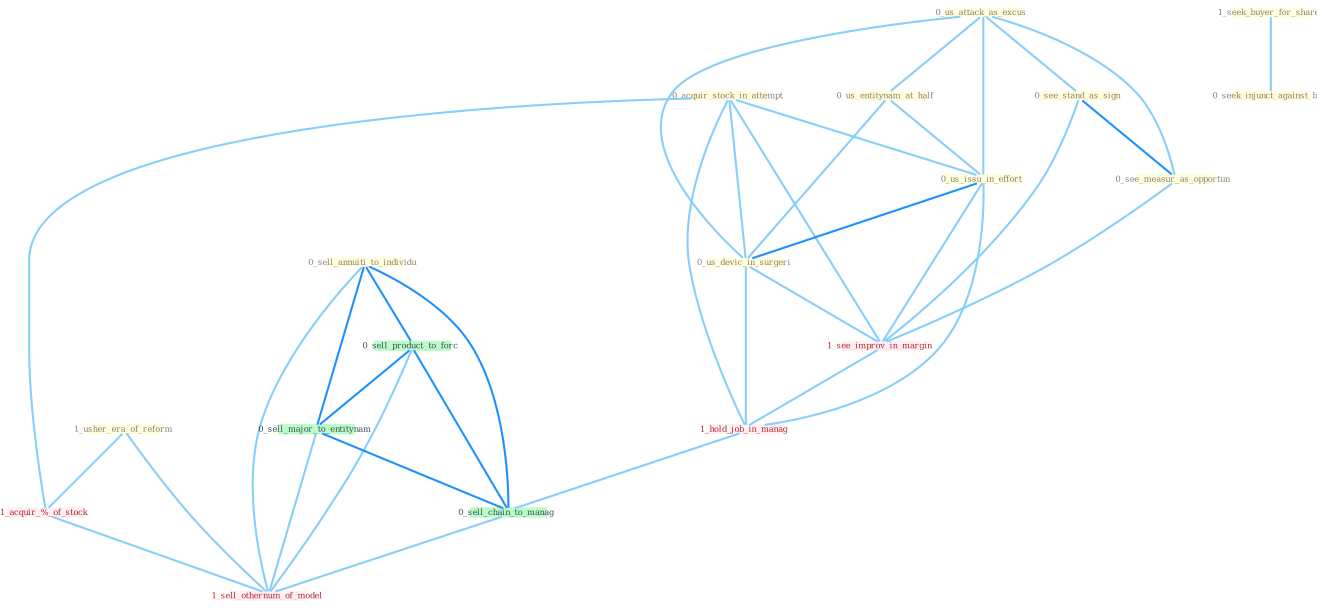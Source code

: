 Graph G{ 
    node
    [shape=polygon,style=filled,width=.5,height=.06,color="#BDFCC9",fixedsize=true,fontsize=4,
    fontcolor="#2f4f4f"];
    {node
    [color="#ffffe0", fontcolor="#8b7d6b"] "0_acquir_stock_in_attempt " "1_seek_buyer_for_share " "0_us_attack_as_excus " "0_us_entitynam_at_half " "0_us_issu_in_effort " "0_sell_annuiti_to_individu " "0_us_devic_in_surgeri " "0_see_stand_as_sign " "1_usher_era_of_reform " "0_see_measur_as_opportun " "0_seek_injunct_against_bid "}
{node [color="#fff0f5", fontcolor="#b22222"] "1_see_improv_in_margin " "1_acquir_%_of_stock " "1_hold_job_in_manag " "1_sell_othernum_of_model "}
edge [color="#B0E2FF"];

	"0_acquir_stock_in_attempt " -- "0_us_issu_in_effort " [w="1", color="#87cefa" ];
	"0_acquir_stock_in_attempt " -- "0_us_devic_in_surgeri " [w="1", color="#87cefa" ];
	"0_acquir_stock_in_attempt " -- "1_see_improv_in_margin " [w="1", color="#87cefa" ];
	"0_acquir_stock_in_attempt " -- "1_acquir_%_of_stock " [w="1", color="#87cefa" ];
	"0_acquir_stock_in_attempt " -- "1_hold_job_in_manag " [w="1", color="#87cefa" ];
	"1_seek_buyer_for_share " -- "0_seek_injunct_against_bid " [w="1", color="#87cefa" ];
	"0_us_attack_as_excus " -- "0_us_entitynam_at_half " [w="1", color="#87cefa" ];
	"0_us_attack_as_excus " -- "0_us_issu_in_effort " [w="1", color="#87cefa" ];
	"0_us_attack_as_excus " -- "0_us_devic_in_surgeri " [w="1", color="#87cefa" ];
	"0_us_attack_as_excus " -- "0_see_stand_as_sign " [w="1", color="#87cefa" ];
	"0_us_attack_as_excus " -- "0_see_measur_as_opportun " [w="1", color="#87cefa" ];
	"0_us_entitynam_at_half " -- "0_us_issu_in_effort " [w="1", color="#87cefa" ];
	"0_us_entitynam_at_half " -- "0_us_devic_in_surgeri " [w="1", color="#87cefa" ];
	"0_us_issu_in_effort " -- "0_us_devic_in_surgeri " [w="2", color="#1e90ff" , len=0.8];
	"0_us_issu_in_effort " -- "1_see_improv_in_margin " [w="1", color="#87cefa" ];
	"0_us_issu_in_effort " -- "1_hold_job_in_manag " [w="1", color="#87cefa" ];
	"0_sell_annuiti_to_individu " -- "0_sell_product_to_forc " [w="2", color="#1e90ff" , len=0.8];
	"0_sell_annuiti_to_individu " -- "0_sell_major_to_entitynam " [w="2", color="#1e90ff" , len=0.8];
	"0_sell_annuiti_to_individu " -- "0_sell_chain_to_manag " [w="2", color="#1e90ff" , len=0.8];
	"0_sell_annuiti_to_individu " -- "1_sell_othernum_of_model " [w="1", color="#87cefa" ];
	"0_us_devic_in_surgeri " -- "1_see_improv_in_margin " [w="1", color="#87cefa" ];
	"0_us_devic_in_surgeri " -- "1_hold_job_in_manag " [w="1", color="#87cefa" ];
	"0_see_stand_as_sign " -- "0_see_measur_as_opportun " [w="2", color="#1e90ff" , len=0.8];
	"0_see_stand_as_sign " -- "1_see_improv_in_margin " [w="1", color="#87cefa" ];
	"1_usher_era_of_reform " -- "1_acquir_%_of_stock " [w="1", color="#87cefa" ];
	"1_usher_era_of_reform " -- "1_sell_othernum_of_model " [w="1", color="#87cefa" ];
	"0_see_measur_as_opportun " -- "1_see_improv_in_margin " [w="1", color="#87cefa" ];
	"1_see_improv_in_margin " -- "1_hold_job_in_manag " [w="1", color="#87cefa" ];
	"1_acquir_%_of_stock " -- "1_sell_othernum_of_model " [w="1", color="#87cefa" ];
	"1_hold_job_in_manag " -- "0_sell_chain_to_manag " [w="1", color="#87cefa" ];
	"0_sell_product_to_forc " -- "0_sell_major_to_entitynam " [w="2", color="#1e90ff" , len=0.8];
	"0_sell_product_to_forc " -- "0_sell_chain_to_manag " [w="2", color="#1e90ff" , len=0.8];
	"0_sell_product_to_forc " -- "1_sell_othernum_of_model " [w="1", color="#87cefa" ];
	"0_sell_major_to_entitynam " -- "0_sell_chain_to_manag " [w="2", color="#1e90ff" , len=0.8];
	"0_sell_major_to_entitynam " -- "1_sell_othernum_of_model " [w="1", color="#87cefa" ];
	"0_sell_chain_to_manag " -- "1_sell_othernum_of_model " [w="1", color="#87cefa" ];
}